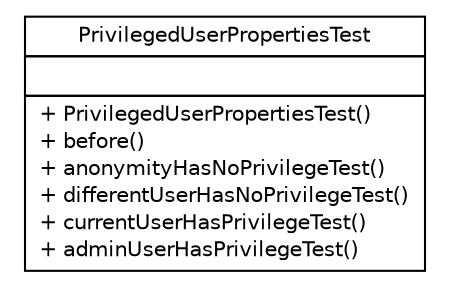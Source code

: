 #!/usr/local/bin/dot
#
# Class diagram 
# Generated by UMLGraph version R5_6-24-gf6e263 (http://www.umlgraph.org/)
#

digraph G {
	edge [fontname="Helvetica",fontsize=10,labelfontname="Helvetica",labelfontsize=10];
	node [fontname="Helvetica",fontsize=10,shape=plaintext];
	nodesep=0.25;
	ranksep=0.5;
	// cn.home1.cloud.config.server.PrivilegedUserPropertiesTest
	c0 [label=<<table title="cn.home1.cloud.config.server.PrivilegedUserPropertiesTest" border="0" cellborder="1" cellspacing="0" cellpadding="2" port="p" href="./PrivilegedUserPropertiesTest.html">
		<tr><td><table border="0" cellspacing="0" cellpadding="1">
<tr><td align="center" balign="center"> PrivilegedUserPropertiesTest </td></tr>
		</table></td></tr>
		<tr><td><table border="0" cellspacing="0" cellpadding="1">
<tr><td align="left" balign="left">  </td></tr>
		</table></td></tr>
		<tr><td><table border="0" cellspacing="0" cellpadding="1">
<tr><td align="left" balign="left"> + PrivilegedUserPropertiesTest() </td></tr>
<tr><td align="left" balign="left"> + before() </td></tr>
<tr><td align="left" balign="left"> + anonymityHasNoPrivilegeTest() </td></tr>
<tr><td align="left" balign="left"> + differentUserHasNoPrivilegeTest() </td></tr>
<tr><td align="left" balign="left"> + currentUserHasPrivilegeTest() </td></tr>
<tr><td align="left" balign="left"> + adminUserHasPrivilegeTest() </td></tr>
		</table></td></tr>
		</table>>, URL="./PrivilegedUserPropertiesTest.html", fontname="Helvetica", fontcolor="black", fontsize=10.0];
}

